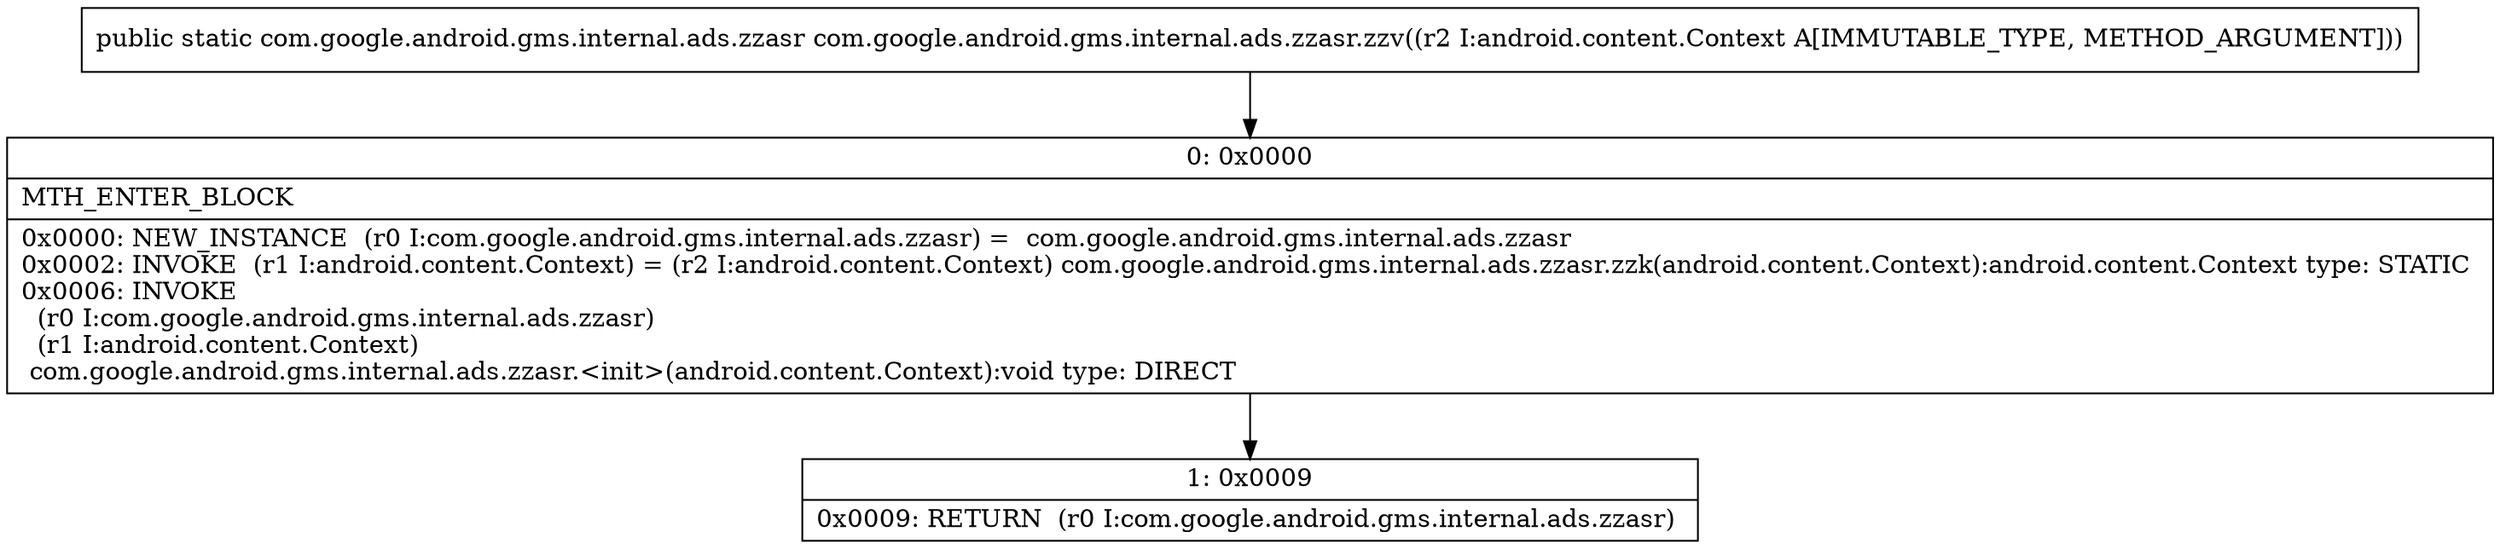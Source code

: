 digraph "CFG forcom.google.android.gms.internal.ads.zzasr.zzv(Landroid\/content\/Context;)Lcom\/google\/android\/gms\/internal\/ads\/zzasr;" {
Node_0 [shape=record,label="{0\:\ 0x0000|MTH_ENTER_BLOCK\l|0x0000: NEW_INSTANCE  (r0 I:com.google.android.gms.internal.ads.zzasr) =  com.google.android.gms.internal.ads.zzasr \l0x0002: INVOKE  (r1 I:android.content.Context) = (r2 I:android.content.Context) com.google.android.gms.internal.ads.zzasr.zzk(android.content.Context):android.content.Context type: STATIC \l0x0006: INVOKE  \l  (r0 I:com.google.android.gms.internal.ads.zzasr)\l  (r1 I:android.content.Context)\l com.google.android.gms.internal.ads.zzasr.\<init\>(android.content.Context):void type: DIRECT \l}"];
Node_1 [shape=record,label="{1\:\ 0x0009|0x0009: RETURN  (r0 I:com.google.android.gms.internal.ads.zzasr) \l}"];
MethodNode[shape=record,label="{public static com.google.android.gms.internal.ads.zzasr com.google.android.gms.internal.ads.zzasr.zzv((r2 I:android.content.Context A[IMMUTABLE_TYPE, METHOD_ARGUMENT])) }"];
MethodNode -> Node_0;
Node_0 -> Node_1;
}

